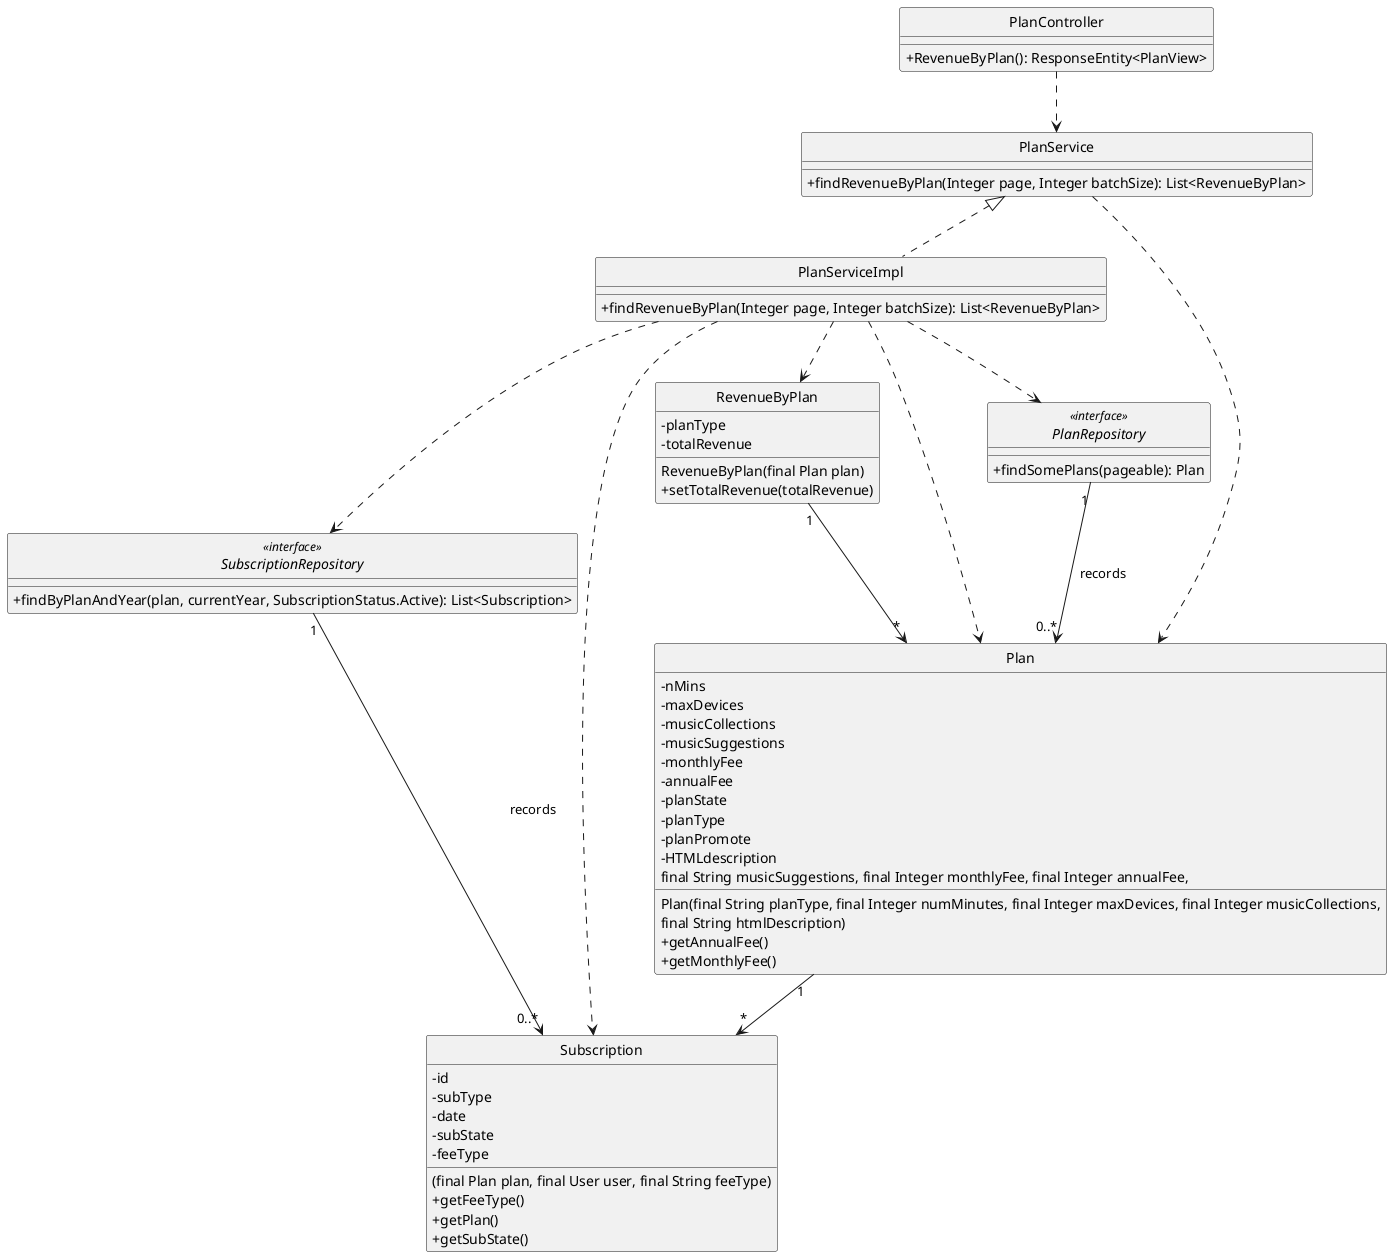 @startuml
'https://plantuml.com/class-diagram

hide circle
skinparam classAttributeIconSize 0



class PlanController {
 +RevenueByPlan(): ResponseEntity<PlanView>
}



class PlanService {
 +findRevenueByPlan(Integer page, Integer batchSize): List<RevenueByPlan>
}

class PlanServiceImpl{
 +findRevenueByPlan(Integer page, Integer batchSize): List<RevenueByPlan>
}

interface PlanRepository <<interface>> {
  +findSomePlans(pageable): Plan
}
interface SubscriptionRepository <<interface>> {
  +findByPlanAndYear(plan, currentYear, SubscriptionStatus.Active): List<Subscription>
}
class Subscription {
    -id
    -subType
    -date
    -subState
    -feeType
    (final Plan plan, final User user, final String feeType)
       +getFeeType()
       +getPlan()
       +getSubState()
}
class RevenueByPlan {
    -planType
    -totalRevenue
     RevenueByPlan(final Plan plan)
     +setTotalRevenue(totalRevenue)
}

class Plan {
    -nMins
    -maxDevices
    -musicCollections
    -musicSuggestions
    -monthlyFee
    -annualFee
    -planState
    -planType
    -planPromote
    -HTMLdescription
    Plan(final String planType, final Integer numMinutes, final Integer maxDevices, final Integer musicCollections,
                        final String musicSuggestions, final Integer monthlyFee, final Integer annualFee,
                        final String htmlDescription)
    +getAnnualFee()
    +getMonthlyFee()
}


PlanRepository "1" --> "0..*" Plan:  records
PlanController ..> PlanService
PlanServiceImpl ..> PlanRepository

PlanServiceImpl ..> Plan
PlanService ..> Plan
PlanServiceImpl .up.|> PlanService

SubscriptionRepository "1" --> "0..*" Subscription:  records
RevenueByPlan "1" --> "*"Plan
PlanServiceImpl ..> SubscriptionRepository

PlanServiceImpl ..> Subscription
PlanServiceImpl..> RevenueByPlan
Plan "1" --> "*" Subscription

@enduml
